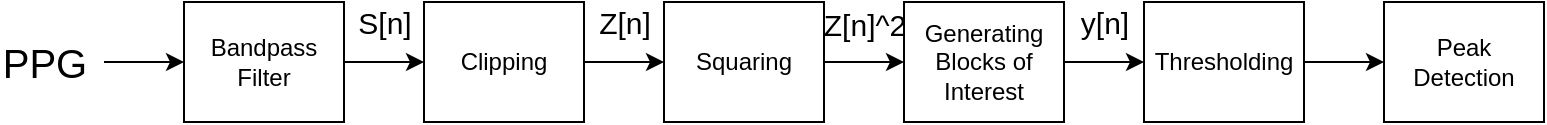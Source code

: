 <mxfile version="12.5.5" type="device"><diagram id="wIkrKHIPdHGyvoO9C0NI" name="Page-1"><mxGraphModel dx="1422" dy="779" grid="0" gridSize="10" guides="1" tooltips="1" connect="1" arrows="1" fold="1" page="1" pageScale="1" pageWidth="827" pageHeight="1169" math="0" shadow="0"><root><mxCell id="0"/><mxCell id="1" parent="0"/><mxCell id="WYRXMq6bOfO4K1HcTEbt-5" value="&lt;font style=&quot;font-size: 15px&quot;&gt;S[n]&lt;/font&gt;" style="edgeStyle=orthogonalEdgeStyle;rounded=0;orthogonalLoop=1;jettySize=auto;html=1;exitX=1;exitY=0.5;exitDx=0;exitDy=0;entryX=0;entryY=0.5;entryDx=0;entryDy=0;" edge="1" parent="1" source="WYRXMq6bOfO4K1HcTEbt-2" target="WYRXMq6bOfO4K1HcTEbt-4"><mxGeometry y="20" relative="1" as="geometry"><mxPoint as="offset"/></mxGeometry></mxCell><mxCell id="WYRXMq6bOfO4K1HcTEbt-2" value="&lt;div&gt;Bandpass&lt;/div&gt;&lt;div&gt;Filter&lt;br&gt;&lt;/div&gt;" style="rounded=0;whiteSpace=wrap;html=1;" vertex="1" parent="1"><mxGeometry x="120" y="20" width="80" height="60" as="geometry"/></mxCell><mxCell id="WYRXMq6bOfO4K1HcTEbt-3" value="&lt;div style=&quot;font-size: 20px&quot;&gt;&lt;font style=&quot;font-size: 20px;&quot;&gt;PPG&lt;/font&gt;&lt;br style=&quot;font-size: 20px;&quot;&gt;&lt;/div&gt;" style="endArrow=classic;html=1;entryX=0;entryY=0.5;entryDx=0;entryDy=0;fontSize=20;" edge="1" parent="1" target="WYRXMq6bOfO4K1HcTEbt-2"><mxGeometry x="-1" y="-30" width="50" height="50" relative="1" as="geometry"><mxPoint x="80" y="50" as="sourcePoint"/><mxPoint x="170" y="100" as="targetPoint"/><mxPoint x="-30" y="-30" as="offset"/></mxGeometry></mxCell><mxCell id="WYRXMq6bOfO4K1HcTEbt-7" value="Z[n]" style="edgeStyle=orthogonalEdgeStyle;rounded=0;orthogonalLoop=1;jettySize=auto;html=1;exitX=1;exitY=0.5;exitDx=0;exitDy=0;entryX=0;entryY=0.5;entryDx=0;entryDy=0;fontSize=15;" edge="1" parent="1" source="WYRXMq6bOfO4K1HcTEbt-4" target="WYRXMq6bOfO4K1HcTEbt-6"><mxGeometry y="20" relative="1" as="geometry"><mxPoint as="offset"/></mxGeometry></mxCell><mxCell id="WYRXMq6bOfO4K1HcTEbt-4" value="Clipping" style="rounded=0;whiteSpace=wrap;html=1;" vertex="1" parent="1"><mxGeometry x="240" y="20" width="80" height="60" as="geometry"/></mxCell><mxCell id="WYRXMq6bOfO4K1HcTEbt-8" value="Z[n]^2" style="edgeStyle=orthogonalEdgeStyle;rounded=0;orthogonalLoop=1;jettySize=auto;html=1;fontSize=15;" edge="1" parent="1" source="WYRXMq6bOfO4K1HcTEbt-6"><mxGeometry y="20" relative="1" as="geometry"><mxPoint x="480" y="50" as="targetPoint"/><mxPoint as="offset"/></mxGeometry></mxCell><mxCell id="WYRXMq6bOfO4K1HcTEbt-6" value="Squaring" style="rounded=0;whiteSpace=wrap;html=1;" vertex="1" parent="1"><mxGeometry x="360" y="20" width="80" height="60" as="geometry"/></mxCell><mxCell id="WYRXMq6bOfO4K1HcTEbt-11" value="y[n]" style="edgeStyle=orthogonalEdgeStyle;rounded=0;orthogonalLoop=1;jettySize=auto;html=1;exitX=1;exitY=0.5;exitDx=0;exitDy=0;entryX=0;entryY=0.5;entryDx=0;entryDy=0;fontSize=15;" edge="1" parent="1" source="WYRXMq6bOfO4K1HcTEbt-9" target="WYRXMq6bOfO4K1HcTEbt-10"><mxGeometry y="20" relative="1" as="geometry"><mxPoint as="offset"/></mxGeometry></mxCell><mxCell id="WYRXMq6bOfO4K1HcTEbt-9" value="Generating Blocks of Interest" style="rounded=0;whiteSpace=wrap;html=1;" vertex="1" parent="1"><mxGeometry x="480" y="20" width="80" height="60" as="geometry"/></mxCell><mxCell id="WYRXMq6bOfO4K1HcTEbt-13" style="edgeStyle=orthogonalEdgeStyle;rounded=0;orthogonalLoop=1;jettySize=auto;html=1;exitX=1;exitY=0.5;exitDx=0;exitDy=0;entryX=0;entryY=0.5;entryDx=0;entryDy=0;" edge="1" parent="1" source="WYRXMq6bOfO4K1HcTEbt-10" target="WYRXMq6bOfO4K1HcTEbt-12"><mxGeometry relative="1" as="geometry"/></mxCell><mxCell id="WYRXMq6bOfO4K1HcTEbt-10" value="Thresholding" style="rounded=0;whiteSpace=wrap;html=1;" vertex="1" parent="1"><mxGeometry x="600" y="20" width="80" height="60" as="geometry"/></mxCell><mxCell id="WYRXMq6bOfO4K1HcTEbt-12" value="Peak Detection" style="rounded=0;whiteSpace=wrap;html=1;" vertex="1" parent="1"><mxGeometry x="720" y="20" width="80" height="60" as="geometry"/></mxCell></root></mxGraphModel></diagram></mxfile>